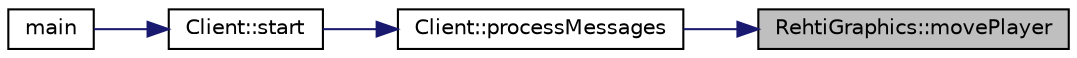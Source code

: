 digraph "RehtiGraphics::movePlayer"
{
 // LATEX_PDF_SIZE
  edge [fontname="Helvetica",fontsize="10",labelfontname="Helvetica",labelfontsize="10"];
  node [fontname="Helvetica",fontsize="10",shape=record];
  rankdir="RL";
  Node1 [label="RehtiGraphics::movePlayer",height=0.2,width=0.4,color="black", fillcolor="grey75", style="filled", fontcolor="black",tooltip="Moves the player smoothly (without animation) to the given location in the given time."];
  Node1 -> Node2 [dir="back",color="midnightblue",fontsize="10",style="solid",fontname="Helvetica"];
  Node2 [label="Client::processMessages",height=0.2,width=0.4,color="black", fillcolor="white", style="filled",URL="$classClient.html#afebeedfe876105645a3937b4ee2058df",tooltip="Processes messages from the server."];
  Node2 -> Node3 [dir="back",color="midnightblue",fontsize="10",style="solid",fontname="Helvetica"];
  Node3 [label="Client::start",height=0.2,width=0.4,color="black", fillcolor="white", style="filled",URL="$classClient.html#a742373e08a80d993d2651b6fff76f5b9",tooltip="Starts the client."];
  Node3 -> Node4 [dir="back",color="midnightblue",fontsize="10",style="solid",fontname="Helvetica"];
  Node4 [label="main",height=0.2,width=0.4,color="black", fillcolor="white", style="filled",URL="$client_2src_2Main_8cpp.html#a0ddf1224851353fc92bfbff6f499fa97",tooltip=" "];
}
